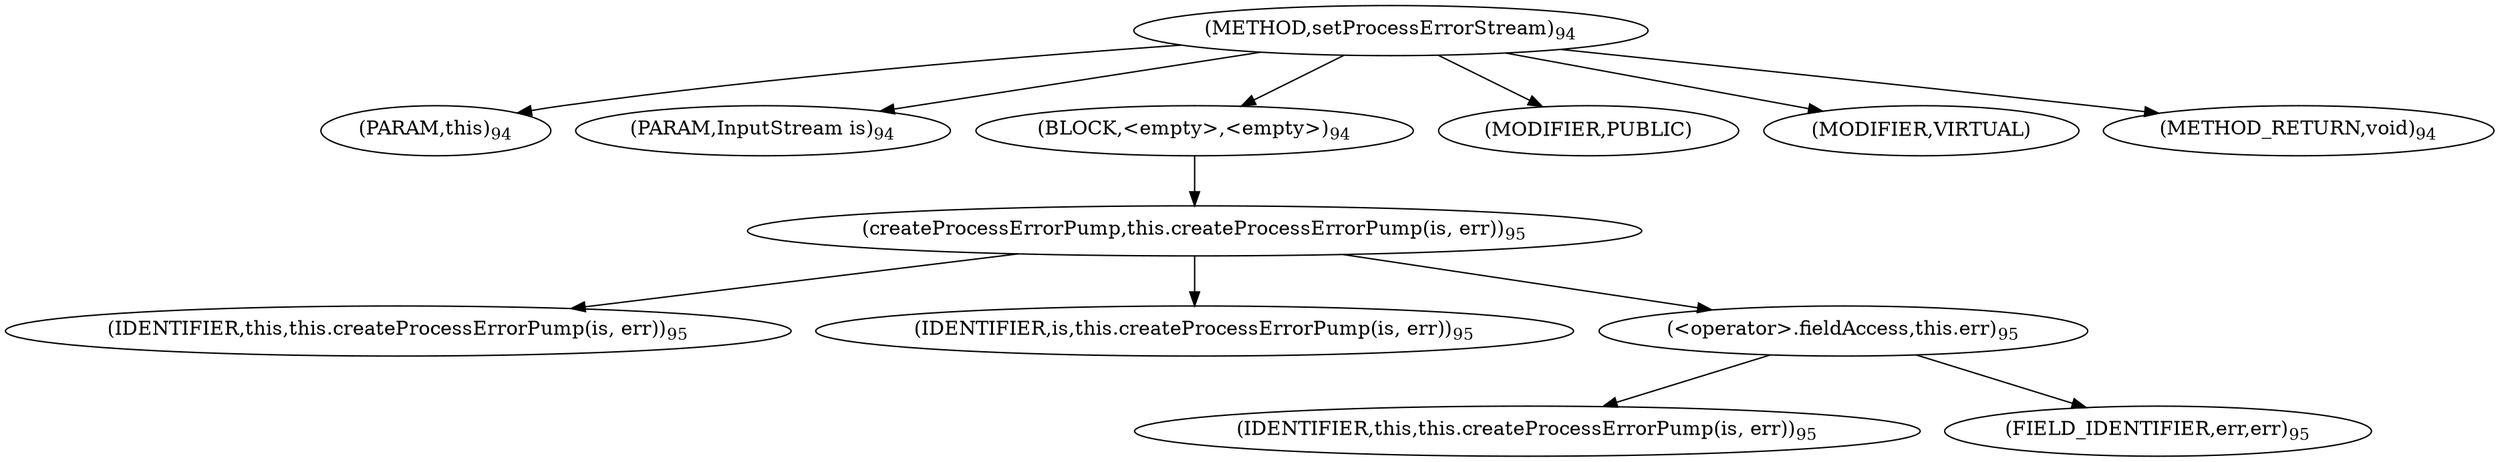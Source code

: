 digraph "setProcessErrorStream" {  
"98" [label = <(METHOD,setProcessErrorStream)<SUB>94</SUB>> ]
"13" [label = <(PARAM,this)<SUB>94</SUB>> ]
"99" [label = <(PARAM,InputStream is)<SUB>94</SUB>> ]
"100" [label = <(BLOCK,&lt;empty&gt;,&lt;empty&gt;)<SUB>94</SUB>> ]
"101" [label = <(createProcessErrorPump,this.createProcessErrorPump(is, err))<SUB>95</SUB>> ]
"12" [label = <(IDENTIFIER,this,this.createProcessErrorPump(is, err))<SUB>95</SUB>> ]
"102" [label = <(IDENTIFIER,is,this.createProcessErrorPump(is, err))<SUB>95</SUB>> ]
"103" [label = <(&lt;operator&gt;.fieldAccess,this.err)<SUB>95</SUB>> ]
"104" [label = <(IDENTIFIER,this,this.createProcessErrorPump(is, err))<SUB>95</SUB>> ]
"105" [label = <(FIELD_IDENTIFIER,err,err)<SUB>95</SUB>> ]
"106" [label = <(MODIFIER,PUBLIC)> ]
"107" [label = <(MODIFIER,VIRTUAL)> ]
"108" [label = <(METHOD_RETURN,void)<SUB>94</SUB>> ]
  "98" -> "13" 
  "98" -> "99" 
  "98" -> "100" 
  "98" -> "106" 
  "98" -> "107" 
  "98" -> "108" 
  "100" -> "101" 
  "101" -> "12" 
  "101" -> "102" 
  "101" -> "103" 
  "103" -> "104" 
  "103" -> "105" 
}
